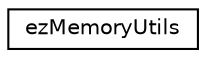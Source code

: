 digraph "Graphical Class Hierarchy"
{
 // LATEX_PDF_SIZE
  edge [fontname="Helvetica",fontsize="10",labelfontname="Helvetica",labelfontsize="10"];
  node [fontname="Helvetica",fontsize="10",shape=record];
  rankdir="LR";
  Node0 [label="ezMemoryUtils",height=0.2,width=0.4,color="black", fillcolor="white", style="filled",URL="$dc/d4d/classez_memory_utils.htm",tooltip="This class provides functions to work on raw memory."];
}
